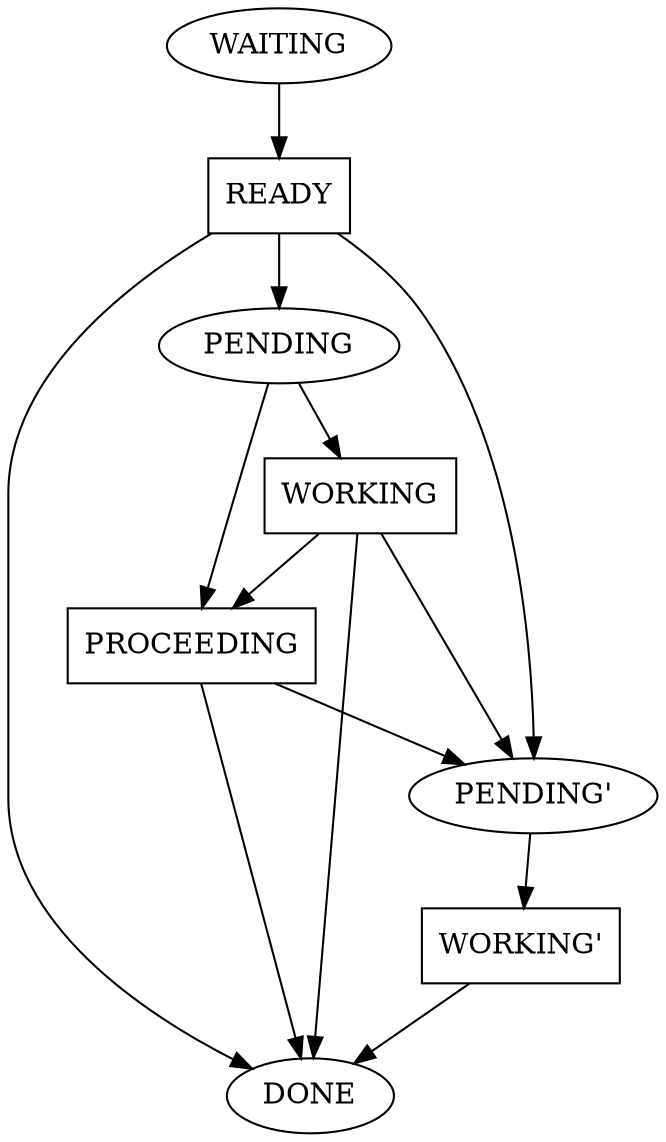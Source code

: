 digraph Status {
	// ellipse: unit is waiting around
	// box: unit is being worked on

	READY [shape=box]			// master making plan
	WORKING [shape=box]			// slave compiling
	PROCEEDING [shape=box]			// slave compiling, interface done
	WORKING2 [label="WORKING'", shape=box]	// master finishing up
	
	PENDING2 [label="PENDING'"]

	WAITING -> READY
	
	READY -> PENDING
	
	READY -> PENDING2
	WORKING -> PENDING2
	PROCEEDING -> PENDING2

	PENDING -> WORKING
	PENDING -> PROCEEDING
	WORKING -> PROCEEDING
	
	PENDING2 -> WORKING2
		
	READY -> DONE
	WORKING -> DONE
	PROCEEDING -> DONE
	WORKING2 -> DONE
}
